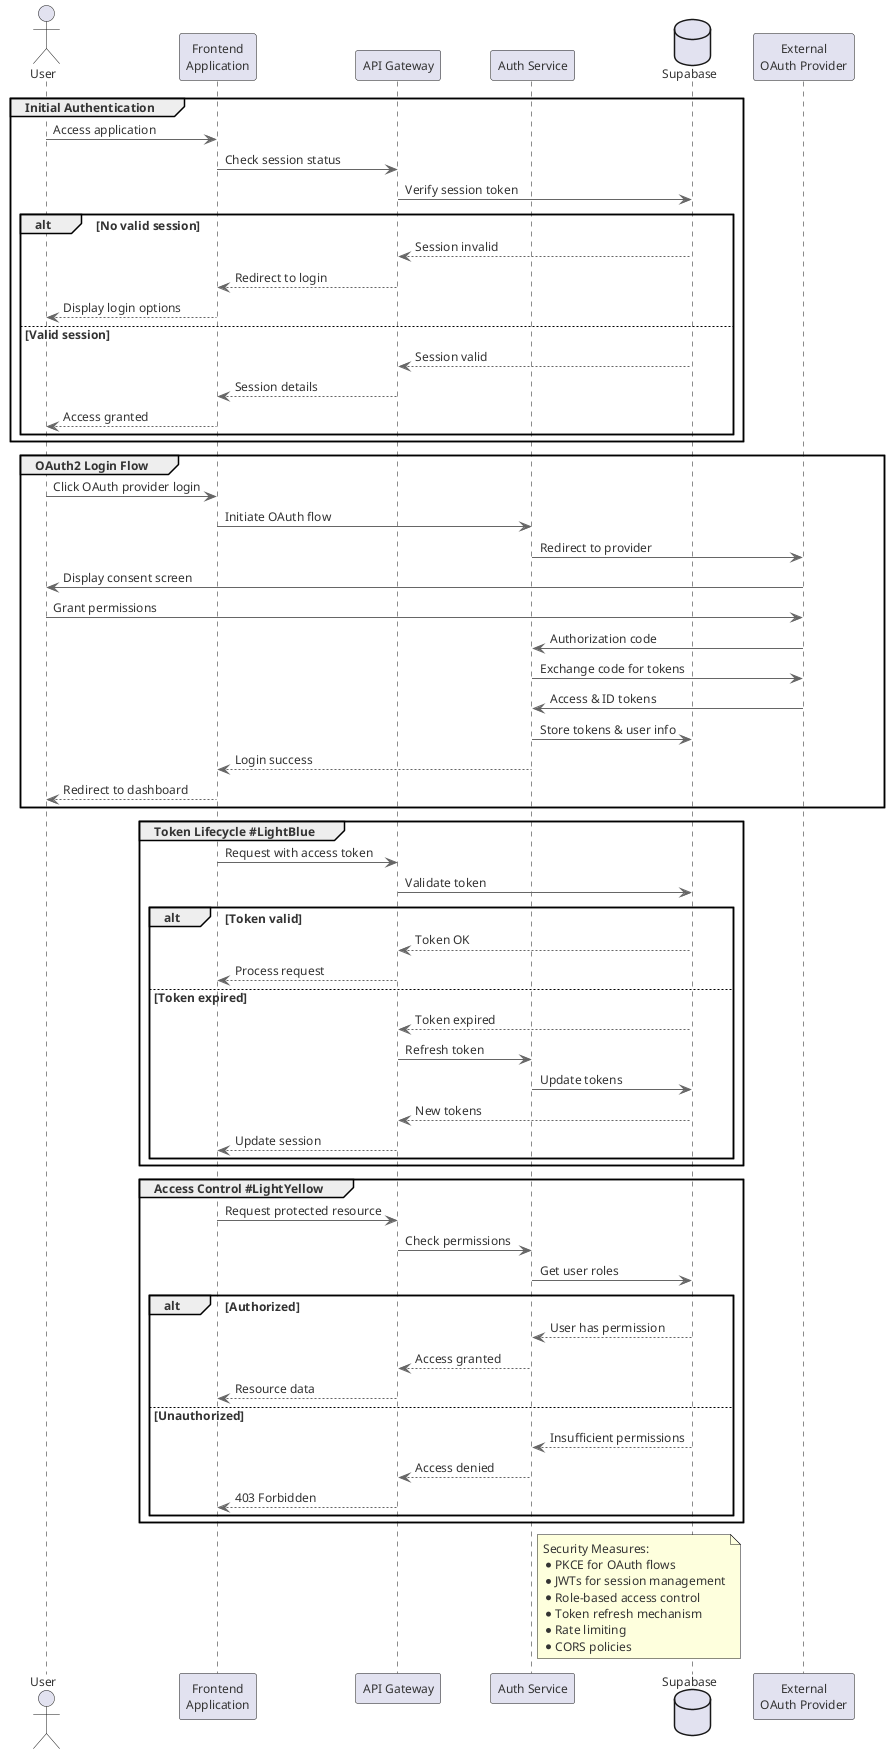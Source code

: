 @startuml Authentication and Authorization Flow

' Purpose: This diagram illustrates the authentication and authorization flow
' in the Cloud People system, including OAuth2/OpenID Connect integration with Supabase

skinparam {
    BackgroundColor transparent
    ArrowColor #666666
    DefaultFontColor #333333
    DefaultFontSize 12
    DefaultFontName Arial
    ParticipantPadding 20
    BoxPadding 10
}

' Actors and Systems
actor "User" as user
participant "Frontend\nApplication" as frontend
participant "API Gateway" as api
participant "Auth Service" as auth
database "Supabase" as supabase
participant "External\nOAuth Provider" as oauth

' Initial Authentication
group Initial Authentication
    user -> frontend: Access application
    frontend -> api: Check session status
    api -> supabase: Verify session token
    
    alt No valid session
        supabase --> api: Session invalid
        api --> frontend: Redirect to login
        frontend --> user: Display login options
    else Valid session
        supabase --> api: Session valid
        api --> frontend: Session details
        frontend --> user: Access granted
    end
end

' OAuth2 Login Flow
group OAuth2 Login Flow
    user -> frontend: Click OAuth provider login
    frontend -> auth: Initiate OAuth flow
    auth -> oauth: Redirect to provider
    oauth -> user: Display consent screen
    user -> oauth: Grant permissions
    oauth -> auth: Authorization code
    auth -> oauth: Exchange code for tokens
    oauth -> auth: Access & ID tokens
    auth -> supabase: Store tokens & user info
    auth --> frontend: Login success
    frontend --> user: Redirect to dashboard
end

' Token Lifecycle
group Token Lifecycle #LightBlue
    frontend -> api: Request with access token
    api -> supabase: Validate token
    
    alt Token valid
        supabase --> api: Token OK
        api --> frontend: Process request
    else Token expired
        supabase --> api: Token expired
        api -> auth: Refresh token
        auth -> supabase: Update tokens
        supabase --> api: New tokens
        api --> frontend: Update session
    end
end

' Access Control
group Access Control #LightYellow
    frontend -> api: Request protected resource
    api -> auth: Check permissions
    auth -> supabase: Get user roles
    
    alt Authorized
        supabase --> auth: User has permission
        auth --> api: Access granted
        api --> frontend: Resource data
    else Unauthorized
        supabase --> auth: Insufficient permissions
        auth --> api: Access denied
        api --> frontend: 403 Forbidden
    end
end

' Security Notes
note right of auth
    Security Measures:
    * PKCE for OAuth flows
    * JWTs for session management
    * Role-based access control
    * Token refresh mechanism
    * Rate limiting
    * CORS policies
end note

@enduml
